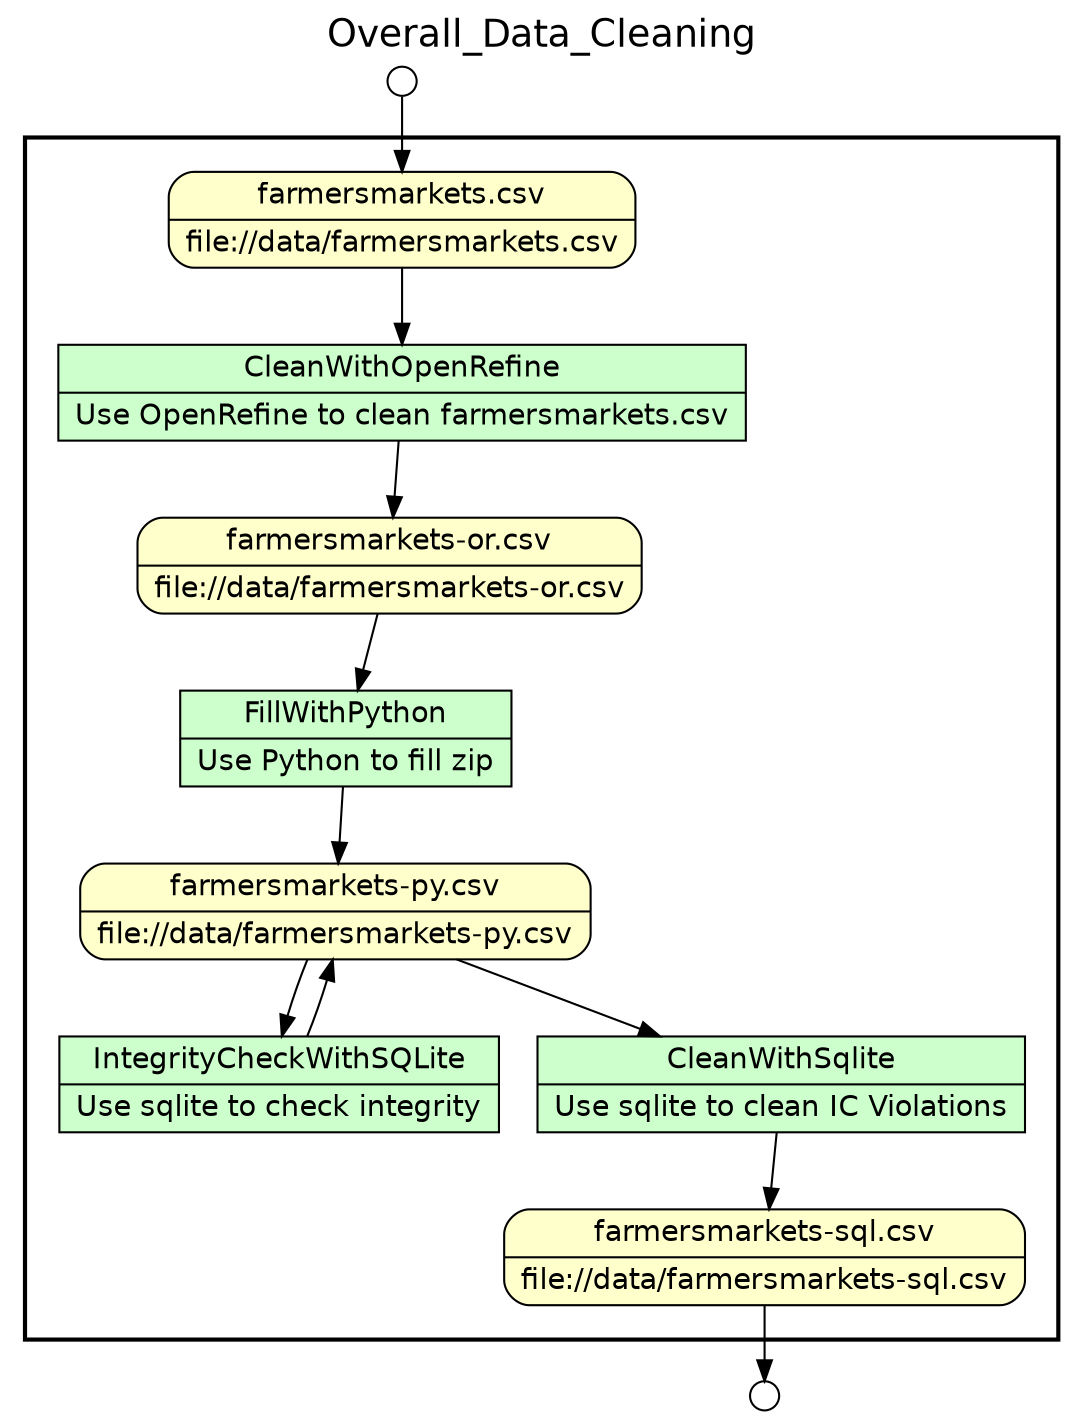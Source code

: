 
/* Start of top-level graph */
digraph Workflow {
rankdir=TB

/* Title for graph */
fontname=Helvetica; fontsize=18; labelloc=t
label=Overall_Data_Cleaning

/* Start of double cluster for drawing box around nodes in workflow */
subgraph cluster_workflow_box_outer { label=""; color=black; penwidth=2
subgraph cluster_workflow_box_inner { label=""; penwidth=0

/* Style for nodes representing atomic programs in workflow */
node[shape=box style=filled fillcolor="#CCFFCC" peripheries=1 fontname=Helvetica]

/* Nodes representing atomic programs in workflow */
CleanWithOpenRefine [shape=record rankdir=LR label="{<f0> CleanWithOpenRefine |<f1> Use OpenRefine to clean farmersmarkets.csv}"];
FillWithPython [shape=record rankdir=LR label="{<f0> FillWithPython |<f1> Use Python to fill zip}"];
CleanWithSqlite [shape=record rankdir=LR label="{<f0> CleanWithSqlite |<f1> Use sqlite to clean IC Violations}"];

/* Style for nodes representing composite programs (sub-workflows) in workflow */
node[shape=box style=filled fillcolor="#CCFFCC" peripheries=2 fontname=Helvetica]

/* Nodes representing composite programs (sub-workflows) in workflow */
IntegrityCheckWithSQLite [shape=record rankdir=LR label="{<f0> IntegrityCheckWithSQLite |<f1> Use sqlite to check integrity}"];

/* Style for nodes representing non-parameter data channels in workflow */
node[shape=box style="rounded,filled" fillcolor="#FFFFCC" peripheries=1 fontname=Helvetica]

/* Nodes for non-parameter data channels in workflow */
"farmersmarkets.csv" [shape=record rankdir=LR label="{<f0> farmersmarkets.csv |<f1> file\://data/farmersmarkets.csv}"];
"farmersmarkets-or.csv" [shape=record rankdir=LR label="{<f0> farmersmarkets-or.csv |<f1> file\://data/farmersmarkets-or.csv}"];
"farmersmarkets-py.csv" [shape=record rankdir=LR label="{<f0> farmersmarkets-py.csv |<f1> file\://data/farmersmarkets-py.csv}"];
"farmersmarkets-sql.csv" [shape=record rankdir=LR label="{<f0> farmersmarkets-sql.csv |<f1> file\://data/farmersmarkets-sql.csv}"];

/* Style for nodes representing parameter channels in workflow */
node[shape=box style="rounded,filled" fillcolor="#FCFCFC" peripheries=1 fontname=Helvetica]

/* Nodes representing parameter channels in workflow */

/* Edges representing connections between programs and channels */
CleanWithOpenRefine -> "farmersmarkets-or.csv"
"farmersmarkets.csv" -> CleanWithOpenRefine
FillWithPython -> "farmersmarkets-py.csv"
"farmersmarkets-or.csv" -> FillWithPython
IntegrityCheckWithSQLite -> "farmersmarkets-py.csv"
"farmersmarkets-py.csv" -> IntegrityCheckWithSQLite
CleanWithSqlite -> "farmersmarkets-sql.csv"
"farmersmarkets-py.csv" -> CleanWithSqlite

/* End of double cluster for drawing box around nodes in workflow */
}}

/* Style for nodes representing workflow input ports */
node[shape=circle style="rounded,filled" fillcolor="#FFFFFF" peripheries=1 fontname=Helvetica width=0.2]

/* Nodes representing workflow input ports */
"farmersmarkets.csv_input_port" [label=""]

/* Style for nodes representing workflow output ports */
node[shape=circle style="rounded,filled" fillcolor="#FFFFFF" peripheries=1 fontname=Helvetica width=0.2]

/* Nodes representing workflow output ports */
"farmersmarkets-sql.csv_output_port" [label=""]

/* Edges from input ports to channels */
"farmersmarkets.csv_input_port" -> "farmersmarkets.csv"

/* Edges from channels to output ports */
"farmersmarkets-sql.csv" -> "farmersmarkets-sql.csv_output_port"

/* End of top-level graph */
}
